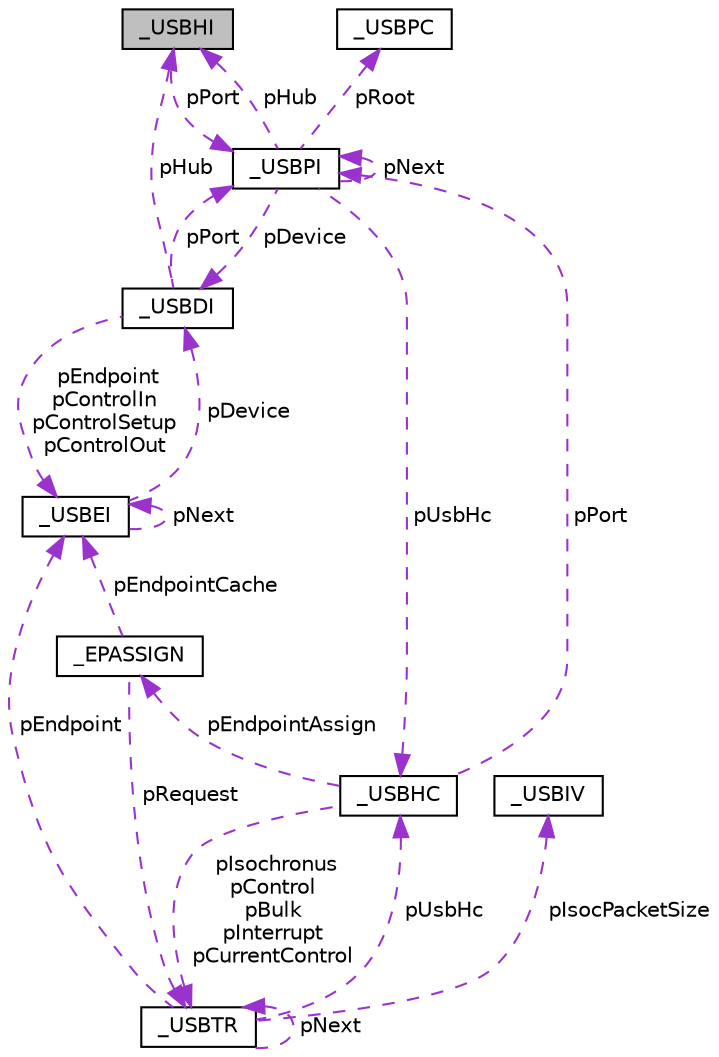 digraph "_USBHI"
{
 // LATEX_PDF_SIZE
  edge [fontname="Helvetica",fontsize="10",labelfontname="Helvetica",labelfontsize="10"];
  node [fontname="Helvetica",fontsize="10",shape=record];
  Node1 [label="_USBHI",height=0.2,width=0.4,color="black", fillcolor="grey75", style="filled", fontcolor="black",tooltip=" "];
  Node2 -> Node1 [dir="back",color="darkorchid3",fontsize="10",style="dashed",label=" pPort" ,fontname="Helvetica"];
  Node2 [label="_USBPI",height=0.2,width=0.4,color="black", fillcolor="white", style="filled",URL="$d7/d90/struct__USBPI.html",tooltip=" "];
  Node2 -> Node2 [dir="back",color="darkorchid3",fontsize="10",style="dashed",label=" pNext" ,fontname="Helvetica"];
  Node3 -> Node2 [dir="back",color="darkorchid3",fontsize="10",style="dashed",label=" pUsbHc" ,fontname="Helvetica"];
  Node3 [label="_USBHC",height=0.2,width=0.4,color="black", fillcolor="white", style="filled",URL="$d3/dcc/struct__USBHC.html",tooltip=" "];
  Node2 -> Node3 [dir="back",color="darkorchid3",fontsize="10",style="dashed",label=" pPort" ,fontname="Helvetica"];
  Node4 -> Node3 [dir="back",color="darkorchid3",fontsize="10",style="dashed",label=" pEndpointAssign" ,fontname="Helvetica"];
  Node4 [label="_EPASSIGN",height=0.2,width=0.4,color="black", fillcolor="white", style="filled",URL="$d8/dfa/struct__USBHC_1_1__EPASSIGN.html",tooltip=" "];
  Node5 -> Node4 [dir="back",color="darkorchid3",fontsize="10",style="dashed",label=" pRequest" ,fontname="Helvetica"];
  Node5 [label="_USBTR",height=0.2,width=0.4,color="black", fillcolor="white", style="filled",URL="$d8/ddb/struct__USBTR.html",tooltip=" "];
  Node3 -> Node5 [dir="back",color="darkorchid3",fontsize="10",style="dashed",label=" pUsbHc" ,fontname="Helvetica"];
  Node6 -> Node5 [dir="back",color="darkorchid3",fontsize="10",style="dashed",label=" pIsocPacketSize" ,fontname="Helvetica"];
  Node6 [label="_USBIV",height=0.2,width=0.4,color="black", fillcolor="white", style="filled",URL="$d1/d95/struct__USBIV.html",tooltip=" "];
  Node5 -> Node5 [dir="back",color="darkorchid3",fontsize="10",style="dashed",label=" pNext" ,fontname="Helvetica"];
  Node7 -> Node5 [dir="back",color="darkorchid3",fontsize="10",style="dashed",label=" pEndpoint" ,fontname="Helvetica"];
  Node7 [label="_USBEI",height=0.2,width=0.4,color="black", fillcolor="white", style="filled",URL="$d2/d02/struct__USBEI.html",tooltip=" "];
  Node7 -> Node7 [dir="back",color="darkorchid3",fontsize="10",style="dashed",label=" pNext" ,fontname="Helvetica"];
  Node8 -> Node7 [dir="back",color="darkorchid3",fontsize="10",style="dashed",label=" pDevice" ,fontname="Helvetica"];
  Node8 [label="_USBDI",height=0.2,width=0.4,color="black", fillcolor="white", style="filled",URL="$d0/db5/struct__USBDI.html",tooltip=" "];
  Node2 -> Node8 [dir="back",color="darkorchid3",fontsize="10",style="dashed",label=" pPort" ,fontname="Helvetica"];
  Node1 -> Node8 [dir="back",color="darkorchid3",fontsize="10",style="dashed",label=" pHub" ,fontname="Helvetica"];
  Node7 -> Node8 [dir="back",color="darkorchid3",fontsize="10",style="dashed",label=" pEndpoint\npControlIn\npControlSetup\npControlOut" ,fontname="Helvetica"];
  Node7 -> Node4 [dir="back",color="darkorchid3",fontsize="10",style="dashed",label=" pEndpointCache" ,fontname="Helvetica"];
  Node5 -> Node3 [dir="back",color="darkorchid3",fontsize="10",style="dashed",label=" pIsochronus\npControl\npBulk\npInterrupt\npCurrentControl" ,fontname="Helvetica"];
  Node1 -> Node2 [dir="back",color="darkorchid3",fontsize="10",style="dashed",label=" pHub" ,fontname="Helvetica"];
  Node9 -> Node2 [dir="back",color="darkorchid3",fontsize="10",style="dashed",label=" pRoot" ,fontname="Helvetica"];
  Node9 [label="_USBPC",height=0.2,width=0.4,color="black", fillcolor="white", style="filled",URL="$dc/dfb/struct__USBPC.html",tooltip=" "];
  Node8 -> Node2 [dir="back",color="darkorchid3",fontsize="10",style="dashed",label=" pDevice" ,fontname="Helvetica"];
}
